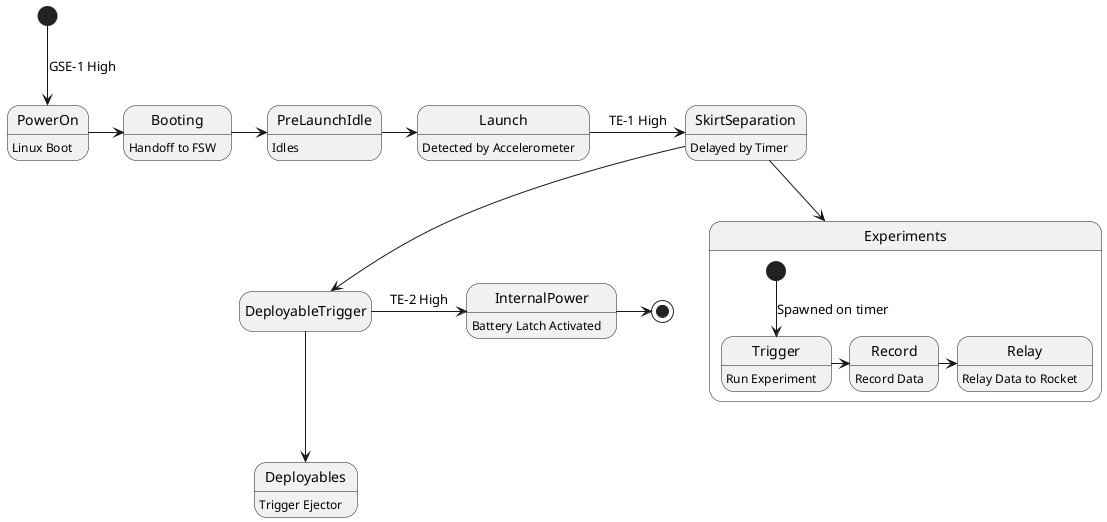 @startuml JUPITER

hide empty description

PowerOn : Linux Boot
Booting : Handoff to FSW
PreLaunchIdle : Idles
Launch : Detected by Accelerometer
SkirtSeparation : Delayed by Timer
InternalPower : Battery Latch Activated

[*] --> PowerOn : GSE-1 High
PowerOn -> Booting
Booting -> PreLaunchIdle
PreLaunchIdle -> Launch
Launch -> SkirtSeparation : TE-1 High
SkirtSeparation --> DeployableTrigger
DeployableTrigger -> InternalPower : TE-2 High
InternalPower -> [*]

' Experimental Loop
state Experiments {
    SkirtSeparation --> Experiments
    
    Trigger : Run Experiment
    Record : Record Data
    Relay : Relay Data to Rocket

    [*] --> Trigger : Spawned on timer
    Trigger -> Record
    Record -> Relay
}

' Deployables
state Deployables {
    DeployableTrigger --> Deployables

    Deployables : Trigger Ejector
}

@enduml